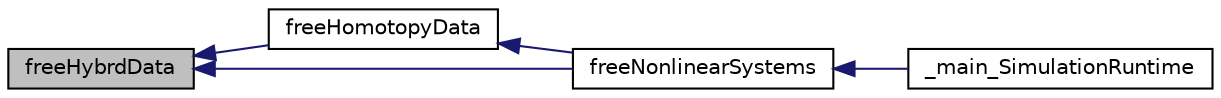 digraph "freeHybrdData"
{
  edge [fontname="Helvetica",fontsize="10",labelfontname="Helvetica",labelfontsize="10"];
  node [fontname="Helvetica",fontsize="10",shape=record];
  rankdir="LR";
  Node5 [label="freeHybrdData",height=0.2,width=0.4,color="black", fillcolor="grey75", style="filled", fontcolor="black"];
  Node5 -> Node6 [dir="back",color="midnightblue",fontsize="10",style="solid",fontname="Helvetica"];
  Node6 [label="freeHomotopyData",height=0.2,width=0.4,color="black", fillcolor="white", style="filled",URL="$d5/df1/nonlinear_solver_homotopy_8h.html#acd2c9a2b905860de79bfed1d746a5250"];
  Node6 -> Node7 [dir="back",color="midnightblue",fontsize="10",style="solid",fontname="Helvetica"];
  Node7 [label="freeNonlinearSystems",height=0.2,width=0.4,color="black", fillcolor="white", style="filled",URL="$da/dbe/nonlinear_system_8h.html#a1decc0aeba3a91c7a318179b6e72f3f6"];
  Node7 -> Node8 [dir="back",color="midnightblue",fontsize="10",style="solid",fontname="Helvetica"];
  Node8 [label="_main_SimulationRuntime",height=0.2,width=0.4,color="black", fillcolor="white", style="filled",URL="$d2/d86/simulation__runtime_8h.html#a764b2c042760259cd617e91d089ab16c"];
  Node5 -> Node7 [dir="back",color="midnightblue",fontsize="10",style="solid",fontname="Helvetica"];
}
